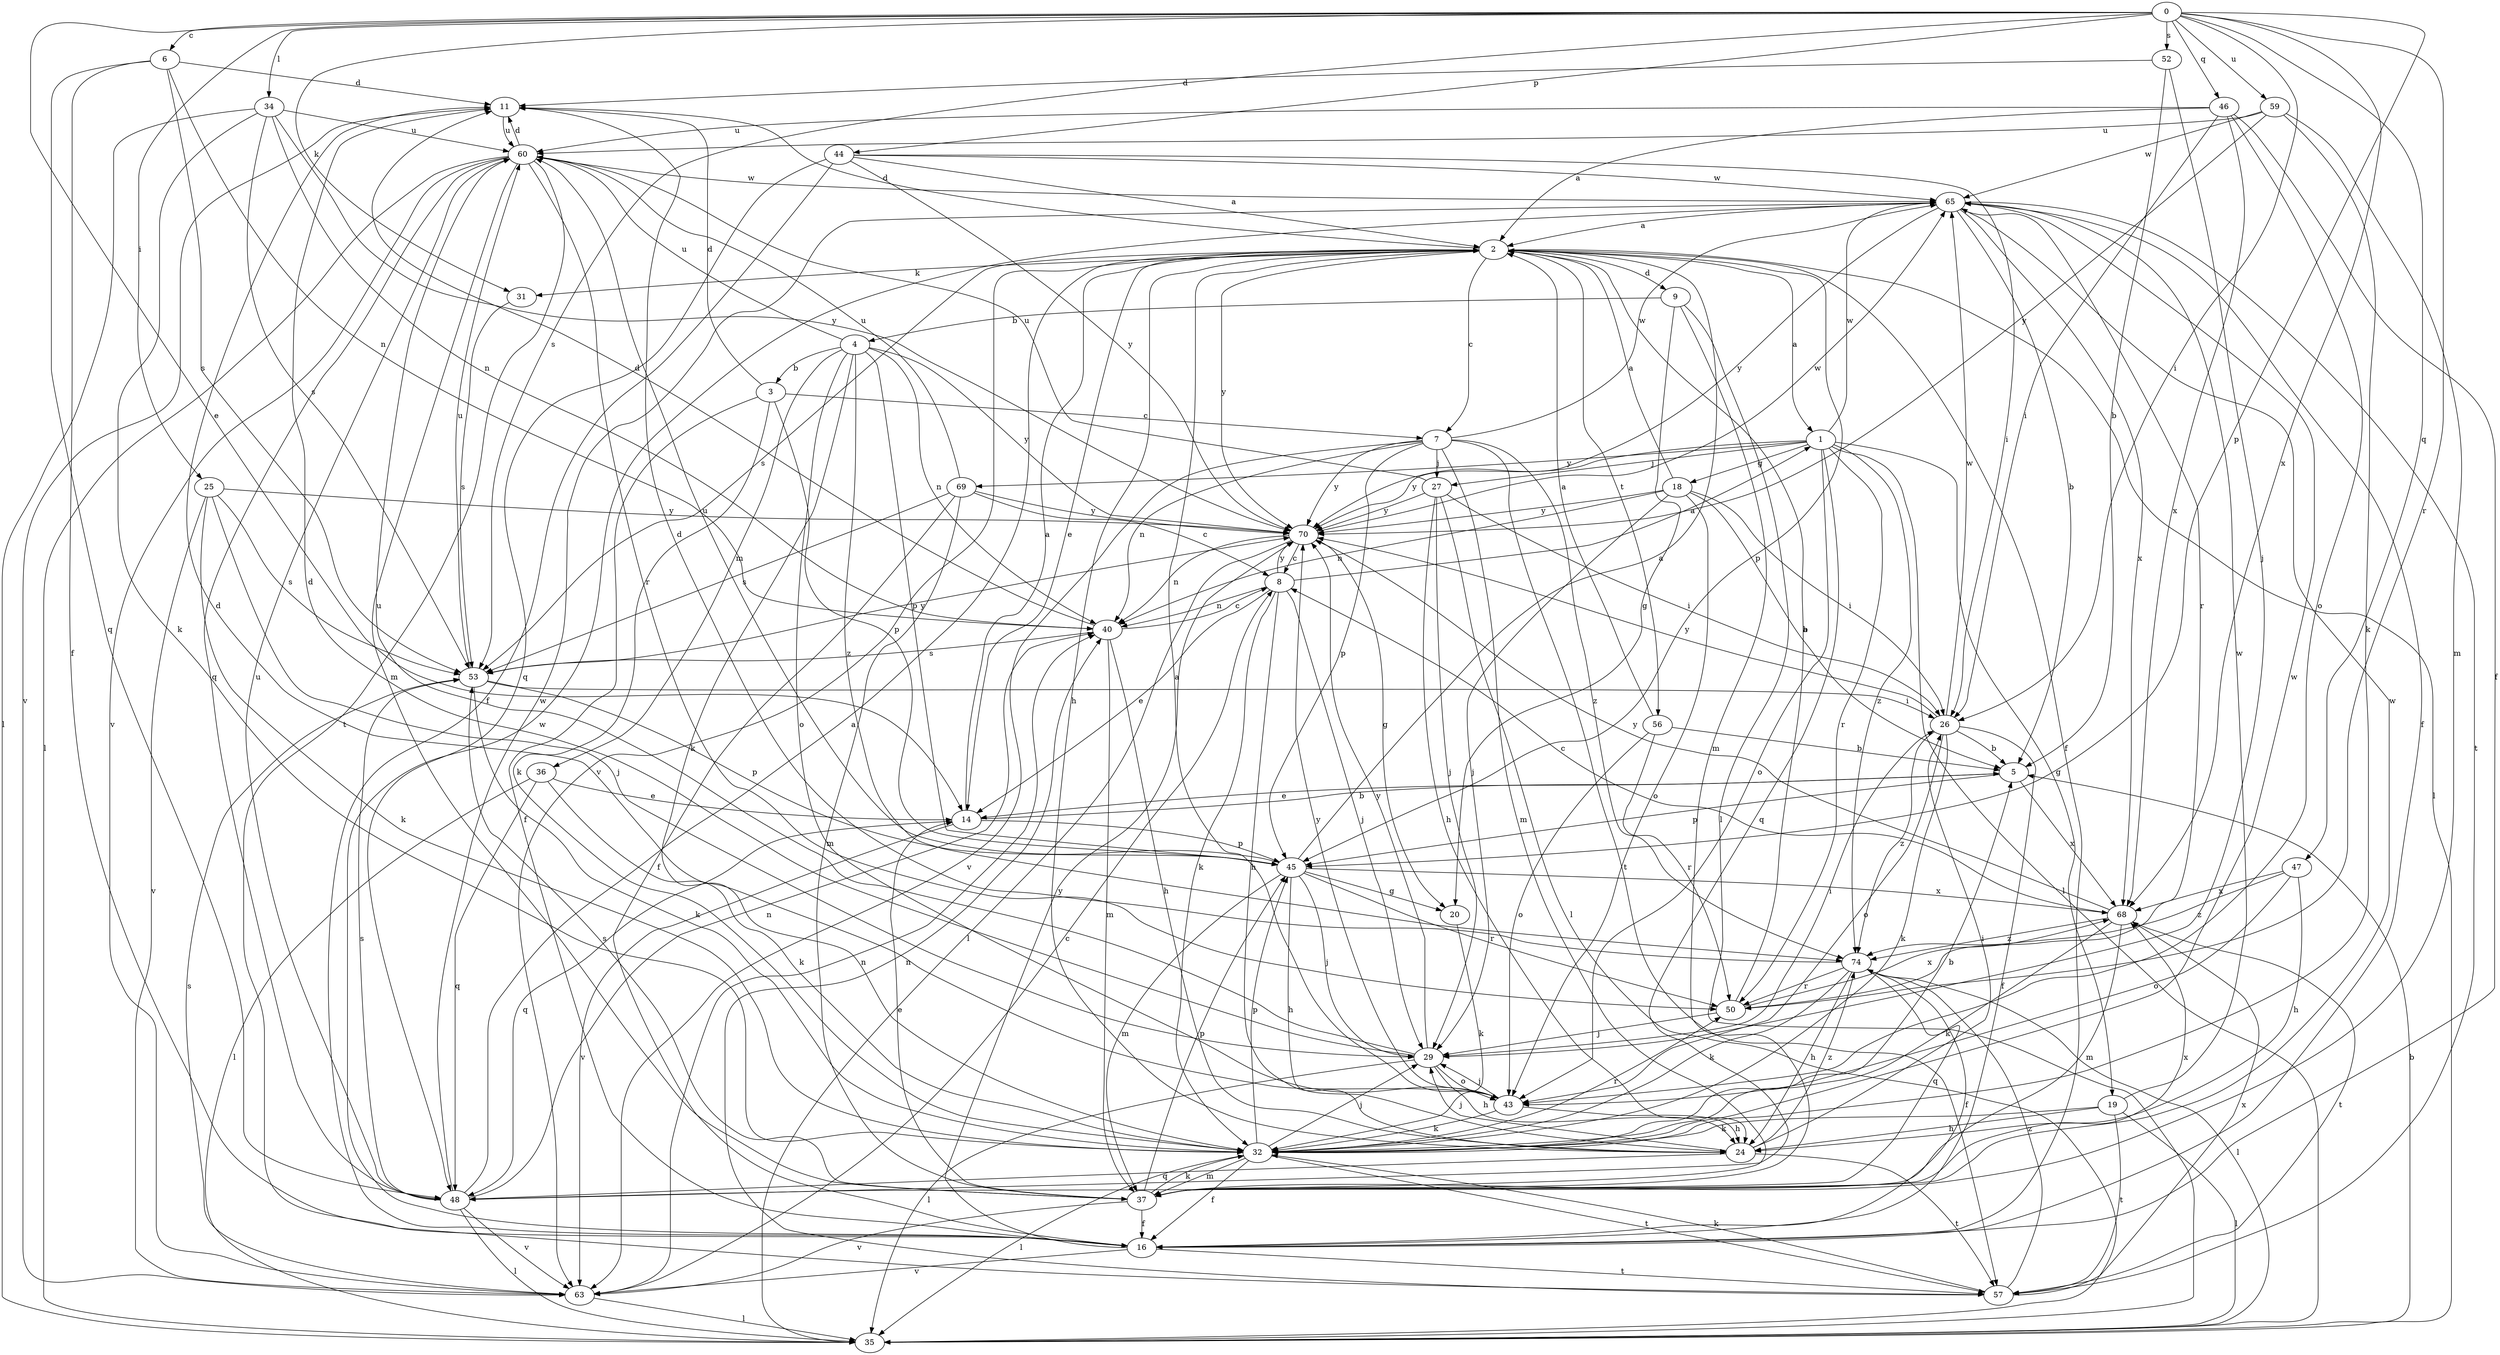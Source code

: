 strict digraph  {
0;
1;
2;
3;
4;
5;
6;
7;
8;
9;
11;
14;
16;
18;
19;
20;
24;
25;
26;
27;
29;
31;
32;
34;
35;
36;
37;
40;
43;
44;
45;
46;
47;
48;
50;
52;
53;
56;
57;
59;
60;
63;
65;
68;
69;
70;
74;
0 -> 6  [label=c];
0 -> 14  [label=e];
0 -> 25  [label=i];
0 -> 26  [label=i];
0 -> 31  [label=k];
0 -> 34  [label=l];
0 -> 44  [label=p];
0 -> 45  [label=p];
0 -> 46  [label=q];
0 -> 47  [label=q];
0 -> 50  [label=r];
0 -> 52  [label=s];
0 -> 53  [label=s];
0 -> 59  [label=u];
0 -> 68  [label=x];
1 -> 18  [label=g];
1 -> 19  [label=g];
1 -> 27  [label=j];
1 -> 35  [label=l];
1 -> 43  [label=o];
1 -> 48  [label=q];
1 -> 50  [label=r];
1 -> 65  [label=w];
1 -> 69  [label=y];
1 -> 70  [label=y];
1 -> 74  [label=z];
2 -> 1  [label=a];
2 -> 7  [label=c];
2 -> 9  [label=d];
2 -> 11  [label=d];
2 -> 14  [label=e];
2 -> 16  [label=f];
2 -> 24  [label=h];
2 -> 31  [label=k];
2 -> 35  [label=l];
2 -> 45  [label=p];
2 -> 53  [label=s];
2 -> 56  [label=t];
2 -> 63  [label=v];
2 -> 70  [label=y];
3 -> 7  [label=c];
3 -> 11  [label=d];
3 -> 16  [label=f];
3 -> 32  [label=k];
3 -> 45  [label=p];
4 -> 3  [label=b];
4 -> 32  [label=k];
4 -> 36  [label=m];
4 -> 40  [label=n];
4 -> 43  [label=o];
4 -> 45  [label=p];
4 -> 60  [label=u];
4 -> 70  [label=y];
4 -> 74  [label=z];
5 -> 14  [label=e];
5 -> 45  [label=p];
5 -> 68  [label=x];
6 -> 11  [label=d];
6 -> 16  [label=f];
6 -> 40  [label=n];
6 -> 48  [label=q];
6 -> 53  [label=s];
7 -> 27  [label=j];
7 -> 37  [label=m];
7 -> 40  [label=n];
7 -> 45  [label=p];
7 -> 57  [label=t];
7 -> 63  [label=v];
7 -> 65  [label=w];
7 -> 70  [label=y];
7 -> 74  [label=z];
8 -> 1  [label=a];
8 -> 14  [label=e];
8 -> 24  [label=h];
8 -> 29  [label=j];
8 -> 32  [label=k];
8 -> 40  [label=n];
8 -> 70  [label=y];
9 -> 4  [label=b];
9 -> 20  [label=g];
9 -> 35  [label=l];
9 -> 37  [label=m];
11 -> 60  [label=u];
11 -> 63  [label=v];
14 -> 2  [label=a];
14 -> 5  [label=b];
14 -> 45  [label=p];
14 -> 48  [label=q];
14 -> 63  [label=v];
16 -> 57  [label=t];
16 -> 63  [label=v];
16 -> 65  [label=w];
16 -> 70  [label=y];
18 -> 2  [label=a];
18 -> 5  [label=b];
18 -> 26  [label=i];
18 -> 29  [label=j];
18 -> 40  [label=n];
18 -> 43  [label=o];
18 -> 70  [label=y];
19 -> 24  [label=h];
19 -> 32  [label=k];
19 -> 35  [label=l];
19 -> 57  [label=t];
19 -> 65  [label=w];
20 -> 32  [label=k];
24 -> 26  [label=i];
24 -> 29  [label=j];
24 -> 48  [label=q];
24 -> 57  [label=t];
24 -> 74  [label=z];
25 -> 29  [label=j];
25 -> 32  [label=k];
25 -> 53  [label=s];
25 -> 63  [label=v];
25 -> 70  [label=y];
26 -> 5  [label=b];
26 -> 16  [label=f];
26 -> 32  [label=k];
26 -> 43  [label=o];
26 -> 65  [label=w];
26 -> 70  [label=y];
26 -> 74  [label=z];
27 -> 24  [label=h];
27 -> 26  [label=i];
27 -> 29  [label=j];
27 -> 35  [label=l];
27 -> 60  [label=u];
27 -> 70  [label=y];
29 -> 11  [label=d];
29 -> 24  [label=h];
29 -> 26  [label=i];
29 -> 35  [label=l];
29 -> 43  [label=o];
29 -> 60  [label=u];
29 -> 70  [label=y];
31 -> 53  [label=s];
32 -> 5  [label=b];
32 -> 16  [label=f];
32 -> 29  [label=j];
32 -> 35  [label=l];
32 -> 37  [label=m];
32 -> 45  [label=p];
32 -> 50  [label=r];
32 -> 57  [label=t];
32 -> 65  [label=w];
34 -> 32  [label=k];
34 -> 35  [label=l];
34 -> 40  [label=n];
34 -> 53  [label=s];
34 -> 60  [label=u];
34 -> 70  [label=y];
35 -> 5  [label=b];
36 -> 14  [label=e];
36 -> 32  [label=k];
36 -> 35  [label=l];
36 -> 48  [label=q];
37 -> 14  [label=e];
37 -> 16  [label=f];
37 -> 32  [label=k];
37 -> 45  [label=p];
37 -> 53  [label=s];
37 -> 63  [label=v];
37 -> 65  [label=w];
37 -> 68  [label=x];
40 -> 8  [label=c];
40 -> 11  [label=d];
40 -> 24  [label=h];
40 -> 37  [label=m];
40 -> 53  [label=s];
43 -> 2  [label=a];
43 -> 11  [label=d];
43 -> 24  [label=h];
43 -> 29  [label=j];
43 -> 32  [label=k];
43 -> 70  [label=y];
44 -> 2  [label=a];
44 -> 16  [label=f];
44 -> 26  [label=i];
44 -> 48  [label=q];
44 -> 65  [label=w];
44 -> 70  [label=y];
45 -> 2  [label=a];
45 -> 20  [label=g];
45 -> 24  [label=h];
45 -> 29  [label=j];
45 -> 37  [label=m];
45 -> 50  [label=r];
45 -> 60  [label=u];
45 -> 68  [label=x];
46 -> 2  [label=a];
46 -> 16  [label=f];
46 -> 26  [label=i];
46 -> 43  [label=o];
46 -> 60  [label=u];
46 -> 68  [label=x];
47 -> 24  [label=h];
47 -> 43  [label=o];
47 -> 68  [label=x];
47 -> 74  [label=z];
48 -> 2  [label=a];
48 -> 35  [label=l];
48 -> 40  [label=n];
48 -> 53  [label=s];
48 -> 60  [label=u];
48 -> 63  [label=v];
48 -> 65  [label=w];
50 -> 2  [label=a];
50 -> 29  [label=j];
50 -> 68  [label=x];
52 -> 5  [label=b];
52 -> 11  [label=d];
52 -> 29  [label=j];
53 -> 26  [label=i];
53 -> 32  [label=k];
53 -> 45  [label=p];
53 -> 60  [label=u];
53 -> 70  [label=y];
56 -> 2  [label=a];
56 -> 5  [label=b];
56 -> 43  [label=o];
56 -> 50  [label=r];
57 -> 32  [label=k];
57 -> 40  [label=n];
57 -> 68  [label=x];
57 -> 74  [label=z];
59 -> 32  [label=k];
59 -> 37  [label=m];
59 -> 60  [label=u];
59 -> 65  [label=w];
59 -> 70  [label=y];
60 -> 11  [label=d];
60 -> 35  [label=l];
60 -> 37  [label=m];
60 -> 48  [label=q];
60 -> 50  [label=r];
60 -> 57  [label=t];
60 -> 63  [label=v];
60 -> 65  [label=w];
63 -> 8  [label=c];
63 -> 35  [label=l];
63 -> 40  [label=n];
63 -> 53  [label=s];
65 -> 2  [label=a];
65 -> 5  [label=b];
65 -> 16  [label=f];
65 -> 50  [label=r];
65 -> 57  [label=t];
65 -> 68  [label=x];
65 -> 70  [label=y];
68 -> 8  [label=c];
68 -> 32  [label=k];
68 -> 37  [label=m];
68 -> 57  [label=t];
68 -> 70  [label=y];
68 -> 74  [label=z];
69 -> 8  [label=c];
69 -> 16  [label=f];
69 -> 37  [label=m];
69 -> 53  [label=s];
69 -> 60  [label=u];
69 -> 70  [label=y];
70 -> 8  [label=c];
70 -> 20  [label=g];
70 -> 35  [label=l];
70 -> 40  [label=n];
70 -> 65  [label=w];
74 -> 11  [label=d];
74 -> 16  [label=f];
74 -> 24  [label=h];
74 -> 32  [label=k];
74 -> 35  [label=l];
74 -> 48  [label=q];
74 -> 50  [label=r];
}
